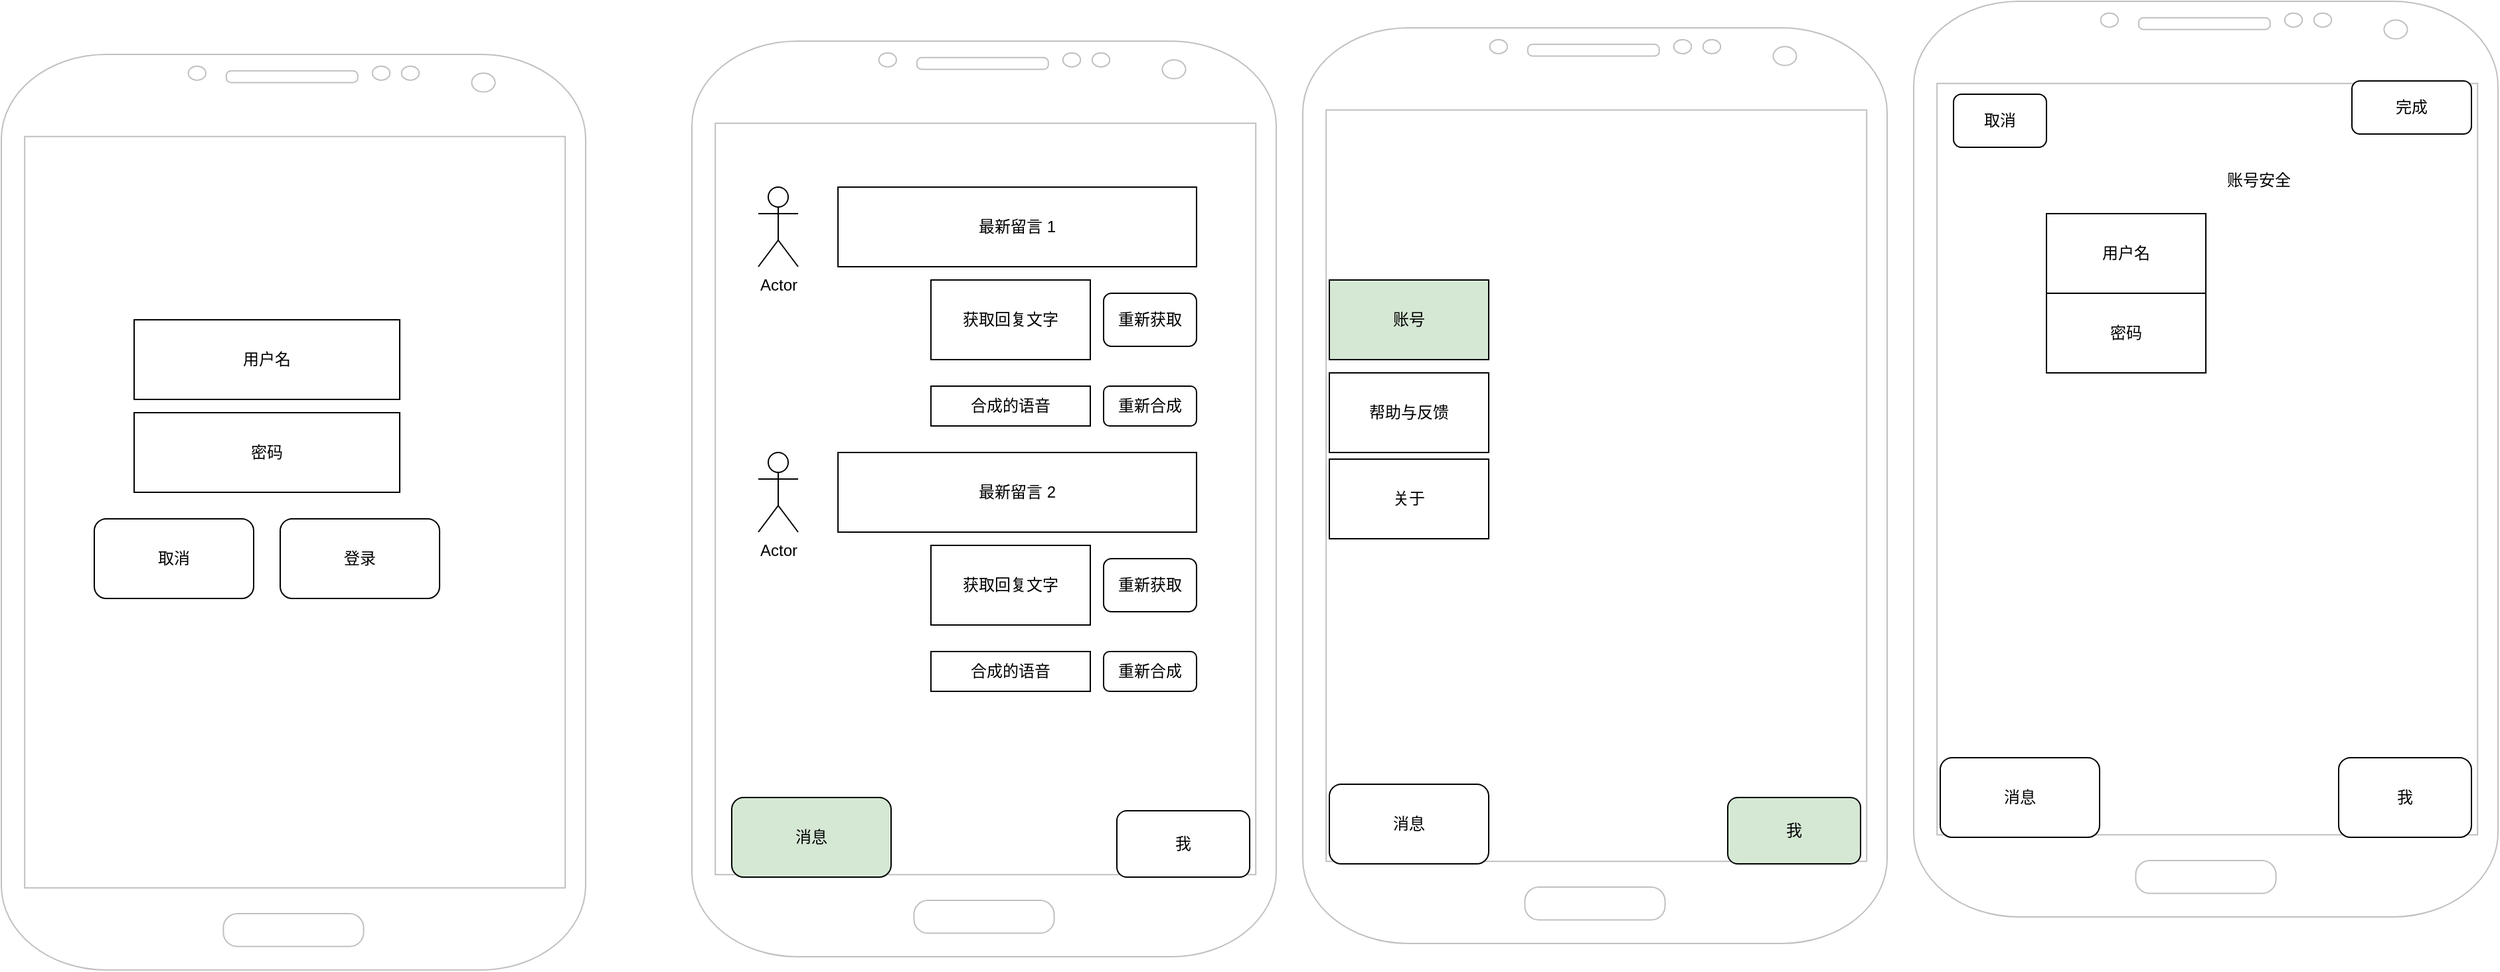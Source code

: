 <mxfile version="26.2.2">
  <diagram name="Page-1" id="7WZNhPcmKVhtGyVWB52i">
    <mxGraphModel dx="1870" dy="748" grid="1" gridSize="10" guides="1" tooltips="1" connect="1" arrows="1" fold="1" page="1" pageScale="1" pageWidth="850" pageHeight="1100" math="0" shadow="0">
      <root>
        <mxCell id="0" />
        <mxCell id="1" parent="0" />
        <mxCell id="G9QdGe3z3q4GWRcZUUAA-1" value="" style="verticalLabelPosition=bottom;verticalAlign=top;html=1;shadow=0;dashed=0;strokeWidth=1;shape=mxgraph.android.phone2;strokeColor=#c0c0c0;" vertex="1" parent="1">
          <mxGeometry x="60" y="70" width="440" height="690" as="geometry" />
        </mxCell>
        <mxCell id="G9QdGe3z3q4GWRcZUUAA-3" value="最新留言 1" style="rounded=0;whiteSpace=wrap;html=1;" vertex="1" parent="1">
          <mxGeometry x="170" y="180" width="270" height="60" as="geometry" />
        </mxCell>
        <mxCell id="G9QdGe3z3q4GWRcZUUAA-20" value="获取回复文字" style="rounded=0;whiteSpace=wrap;html=1;" vertex="1" parent="1">
          <mxGeometry x="240" y="250" width="120" height="60" as="geometry" />
        </mxCell>
        <mxCell id="G9QdGe3z3q4GWRcZUUAA-21" value="合成的语音" style="rounded=0;whiteSpace=wrap;html=1;" vertex="1" parent="1">
          <mxGeometry x="240" y="330" width="120" height="30" as="geometry" />
        </mxCell>
        <mxCell id="G9QdGe3z3q4GWRcZUUAA-25" value="我" style="rounded=1;whiteSpace=wrap;html=1;" vertex="1" parent="1">
          <mxGeometry x="380" y="650" width="100" height="50" as="geometry" />
        </mxCell>
        <mxCell id="G9QdGe3z3q4GWRcZUUAA-26" value="消息" style="rounded=1;whiteSpace=wrap;html=1;fillColor=#D5E8D4;" vertex="1" parent="1">
          <mxGeometry x="90" y="640" width="120" height="60" as="geometry" />
        </mxCell>
        <mxCell id="G9QdGe3z3q4GWRcZUUAA-27" value="" style="verticalLabelPosition=bottom;verticalAlign=top;html=1;shadow=0;dashed=0;strokeWidth=1;shape=mxgraph.android.phone2;strokeColor=#c0c0c0;" vertex="1" parent="1">
          <mxGeometry x="520" y="60" width="440" height="690" as="geometry" />
        </mxCell>
        <mxCell id="G9QdGe3z3q4GWRcZUUAA-28" value="Actor" style="shape=umlActor;verticalLabelPosition=bottom;verticalAlign=top;html=1;outlineConnect=0;" vertex="1" parent="1">
          <mxGeometry x="110" y="180" width="30" height="60" as="geometry" />
        </mxCell>
        <mxCell id="G9QdGe3z3q4GWRcZUUAA-29" value="重新获取" style="rounded=1;whiteSpace=wrap;html=1;" vertex="1" parent="1">
          <mxGeometry x="370" y="260" width="70" height="40" as="geometry" />
        </mxCell>
        <mxCell id="G9QdGe3z3q4GWRcZUUAA-30" value="重新合成" style="rounded=1;whiteSpace=wrap;html=1;" vertex="1" parent="1">
          <mxGeometry x="370" y="330" width="70" height="30" as="geometry" />
        </mxCell>
        <mxCell id="G9QdGe3z3q4GWRcZUUAA-31" value="我" style="rounded=1;whiteSpace=wrap;html=1;fillColor=#D5E8D4;" vertex="1" parent="1">
          <mxGeometry x="840" y="640" width="100" height="50" as="geometry" />
        </mxCell>
        <mxCell id="G9QdGe3z3q4GWRcZUUAA-32" value="消息" style="rounded=1;whiteSpace=wrap;html=1;" vertex="1" parent="1">
          <mxGeometry x="540" y="630" width="120" height="60" as="geometry" />
        </mxCell>
        <mxCell id="G9QdGe3z3q4GWRcZUUAA-33" value="账号" style="rounded=0;whiteSpace=wrap;html=1;fillColor=#D5E8D4;" vertex="1" parent="1">
          <mxGeometry x="540" y="250" width="120" height="60" as="geometry" />
        </mxCell>
        <mxCell id="G9QdGe3z3q4GWRcZUUAA-34" value="关于" style="rounded=0;whiteSpace=wrap;html=1;" vertex="1" parent="1">
          <mxGeometry x="540" y="385" width="120" height="60" as="geometry" />
        </mxCell>
        <mxCell id="G9QdGe3z3q4GWRcZUUAA-35" value="帮助与反馈" style="rounded=0;whiteSpace=wrap;html=1;" vertex="1" parent="1">
          <mxGeometry x="540" y="320" width="120" height="60" as="geometry" />
        </mxCell>
        <mxCell id="G9QdGe3z3q4GWRcZUUAA-36" value="" style="verticalLabelPosition=bottom;verticalAlign=top;html=1;shadow=0;dashed=0;strokeWidth=1;shape=mxgraph.android.phone2;strokeColor=#c0c0c0;" vertex="1" parent="1">
          <mxGeometry x="980" y="40" width="440" height="690" as="geometry" />
        </mxCell>
        <mxCell id="G9QdGe3z3q4GWRcZUUAA-37" value="消息" style="rounded=1;whiteSpace=wrap;html=1;" vertex="1" parent="1">
          <mxGeometry x="1000" y="610" width="120" height="60" as="geometry" />
        </mxCell>
        <mxCell id="G9QdGe3z3q4GWRcZUUAA-38" value="我" style="rounded=1;whiteSpace=wrap;html=1;" vertex="1" parent="1">
          <mxGeometry x="1300" y="610" width="100" height="60" as="geometry" />
        </mxCell>
        <mxCell id="G9QdGe3z3q4GWRcZUUAA-39" value="账号安全" style="text;html=1;align=center;verticalAlign=middle;whiteSpace=wrap;rounded=0;" vertex="1" parent="1">
          <mxGeometry x="1210" y="160" width="60" height="30" as="geometry" />
        </mxCell>
        <mxCell id="G9QdGe3z3q4GWRcZUUAA-40" value="用户名" style="rounded=0;whiteSpace=wrap;html=1;" vertex="1" parent="1">
          <mxGeometry x="1080" y="200" width="120" height="60" as="geometry" />
        </mxCell>
        <mxCell id="G9QdGe3z3q4GWRcZUUAA-41" value="密码" style="rounded=0;whiteSpace=wrap;html=1;" vertex="1" parent="1">
          <mxGeometry x="1080" y="260" width="120" height="60" as="geometry" />
        </mxCell>
        <mxCell id="G9QdGe3z3q4GWRcZUUAA-42" value="取消" style="rounded=1;whiteSpace=wrap;html=1;" vertex="1" parent="1">
          <mxGeometry x="1010" y="110" width="70" height="40" as="geometry" />
        </mxCell>
        <mxCell id="G9QdGe3z3q4GWRcZUUAA-43" value="完成" style="rounded=1;whiteSpace=wrap;html=1;" vertex="1" parent="1">
          <mxGeometry x="1310" y="100" width="90" height="40" as="geometry" />
        </mxCell>
        <mxCell id="G9QdGe3z3q4GWRcZUUAA-44" value="最新留言 2" style="rounded=0;whiteSpace=wrap;html=1;" vertex="1" parent="1">
          <mxGeometry x="170" y="380" width="270" height="60" as="geometry" />
        </mxCell>
        <mxCell id="G9QdGe3z3q4GWRcZUUAA-45" value="获取回复文字" style="rounded=0;whiteSpace=wrap;html=1;" vertex="1" parent="1">
          <mxGeometry x="240" y="450" width="120" height="60" as="geometry" />
        </mxCell>
        <mxCell id="G9QdGe3z3q4GWRcZUUAA-46" value="合成的语音" style="rounded=0;whiteSpace=wrap;html=1;" vertex="1" parent="1">
          <mxGeometry x="240" y="530" width="120" height="30" as="geometry" />
        </mxCell>
        <mxCell id="G9QdGe3z3q4GWRcZUUAA-47" value="Actor" style="shape=umlActor;verticalLabelPosition=bottom;verticalAlign=top;html=1;outlineConnect=0;" vertex="1" parent="1">
          <mxGeometry x="110" y="380" width="30" height="60" as="geometry" />
        </mxCell>
        <mxCell id="G9QdGe3z3q4GWRcZUUAA-48" value="重新获取" style="rounded=1;whiteSpace=wrap;html=1;" vertex="1" parent="1">
          <mxGeometry x="370" y="460" width="70" height="40" as="geometry" />
        </mxCell>
        <mxCell id="G9QdGe3z3q4GWRcZUUAA-49" value="重新合成" style="rounded=1;whiteSpace=wrap;html=1;" vertex="1" parent="1">
          <mxGeometry x="370" y="530" width="70" height="30" as="geometry" />
        </mxCell>
        <mxCell id="G9QdGe3z3q4GWRcZUUAA-50" value="" style="verticalLabelPosition=bottom;verticalAlign=top;html=1;shadow=0;dashed=0;strokeWidth=1;shape=mxgraph.android.phone2;strokeColor=#c0c0c0;" vertex="1" parent="1">
          <mxGeometry x="-460" y="80" width="440" height="690" as="geometry" />
        </mxCell>
        <mxCell id="G9QdGe3z3q4GWRcZUUAA-51" value="用户名" style="rounded=0;whiteSpace=wrap;html=1;" vertex="1" parent="1">
          <mxGeometry x="-360" y="280" width="200" height="60" as="geometry" />
        </mxCell>
        <mxCell id="G9QdGe3z3q4GWRcZUUAA-52" value="密码" style="rounded=0;whiteSpace=wrap;html=1;" vertex="1" parent="1">
          <mxGeometry x="-360" y="350" width="200" height="60" as="geometry" />
        </mxCell>
        <mxCell id="G9QdGe3z3q4GWRcZUUAA-53" value="取消" style="rounded=1;whiteSpace=wrap;html=1;" vertex="1" parent="1">
          <mxGeometry x="-390" y="430" width="120" height="60" as="geometry" />
        </mxCell>
        <mxCell id="G9QdGe3z3q4GWRcZUUAA-54" value="登录" style="rounded=1;whiteSpace=wrap;html=1;" vertex="1" parent="1">
          <mxGeometry x="-250" y="430" width="120" height="60" as="geometry" />
        </mxCell>
      </root>
    </mxGraphModel>
  </diagram>
</mxfile>
